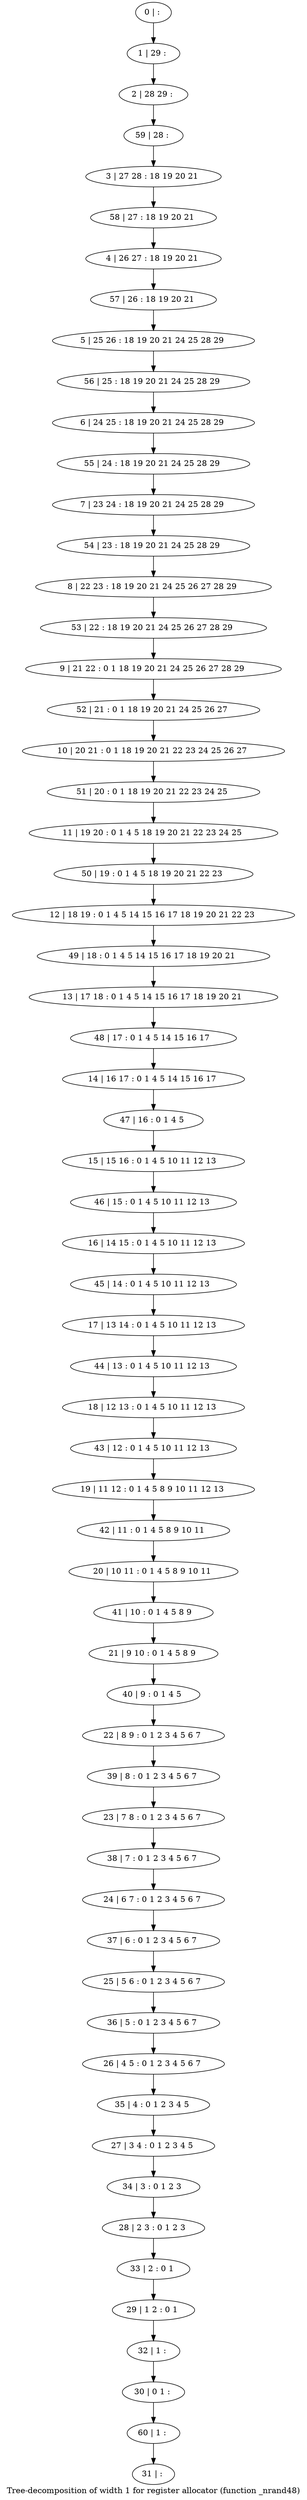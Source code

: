 digraph G {
graph [label="Tree-decomposition of width 1 for register allocator (function _nrand48)"]
0[label="0 | : "];
1[label="1 | 29 : "];
2[label="2 | 28 29 : "];
3[label="3 | 27 28 : 18 19 20 21 "];
4[label="4 | 26 27 : 18 19 20 21 "];
5[label="5 | 25 26 : 18 19 20 21 24 25 28 29 "];
6[label="6 | 24 25 : 18 19 20 21 24 25 28 29 "];
7[label="7 | 23 24 : 18 19 20 21 24 25 28 29 "];
8[label="8 | 22 23 : 18 19 20 21 24 25 26 27 28 29 "];
9[label="9 | 21 22 : 0 1 18 19 20 21 24 25 26 27 28 29 "];
10[label="10 | 20 21 : 0 1 18 19 20 21 22 23 24 25 26 27 "];
11[label="11 | 19 20 : 0 1 4 5 18 19 20 21 22 23 24 25 "];
12[label="12 | 18 19 : 0 1 4 5 14 15 16 17 18 19 20 21 22 23 "];
13[label="13 | 17 18 : 0 1 4 5 14 15 16 17 18 19 20 21 "];
14[label="14 | 16 17 : 0 1 4 5 14 15 16 17 "];
15[label="15 | 15 16 : 0 1 4 5 10 11 12 13 "];
16[label="16 | 14 15 : 0 1 4 5 10 11 12 13 "];
17[label="17 | 13 14 : 0 1 4 5 10 11 12 13 "];
18[label="18 | 12 13 : 0 1 4 5 10 11 12 13 "];
19[label="19 | 11 12 : 0 1 4 5 8 9 10 11 12 13 "];
20[label="20 | 10 11 : 0 1 4 5 8 9 10 11 "];
21[label="21 | 9 10 : 0 1 4 5 8 9 "];
22[label="22 | 8 9 : 0 1 2 3 4 5 6 7 "];
23[label="23 | 7 8 : 0 1 2 3 4 5 6 7 "];
24[label="24 | 6 7 : 0 1 2 3 4 5 6 7 "];
25[label="25 | 5 6 : 0 1 2 3 4 5 6 7 "];
26[label="26 | 4 5 : 0 1 2 3 4 5 6 7 "];
27[label="27 | 3 4 : 0 1 2 3 4 5 "];
28[label="28 | 2 3 : 0 1 2 3 "];
29[label="29 | 1 2 : 0 1 "];
30[label="30 | 0 1 : "];
31[label="31 | : "];
32[label="32 | 1 : "];
33[label="33 | 2 : 0 1 "];
34[label="34 | 3 : 0 1 2 3 "];
35[label="35 | 4 : 0 1 2 3 4 5 "];
36[label="36 | 5 : 0 1 2 3 4 5 6 7 "];
37[label="37 | 6 : 0 1 2 3 4 5 6 7 "];
38[label="38 | 7 : 0 1 2 3 4 5 6 7 "];
39[label="39 | 8 : 0 1 2 3 4 5 6 7 "];
40[label="40 | 9 : 0 1 4 5 "];
41[label="41 | 10 : 0 1 4 5 8 9 "];
42[label="42 | 11 : 0 1 4 5 8 9 10 11 "];
43[label="43 | 12 : 0 1 4 5 10 11 12 13 "];
44[label="44 | 13 : 0 1 4 5 10 11 12 13 "];
45[label="45 | 14 : 0 1 4 5 10 11 12 13 "];
46[label="46 | 15 : 0 1 4 5 10 11 12 13 "];
47[label="47 | 16 : 0 1 4 5 "];
48[label="48 | 17 : 0 1 4 5 14 15 16 17 "];
49[label="49 | 18 : 0 1 4 5 14 15 16 17 18 19 20 21 "];
50[label="50 | 19 : 0 1 4 5 18 19 20 21 22 23 "];
51[label="51 | 20 : 0 1 18 19 20 21 22 23 24 25 "];
52[label="52 | 21 : 0 1 18 19 20 21 24 25 26 27 "];
53[label="53 | 22 : 18 19 20 21 24 25 26 27 28 29 "];
54[label="54 | 23 : 18 19 20 21 24 25 28 29 "];
55[label="55 | 24 : 18 19 20 21 24 25 28 29 "];
56[label="56 | 25 : 18 19 20 21 24 25 28 29 "];
57[label="57 | 26 : 18 19 20 21 "];
58[label="58 | 27 : 18 19 20 21 "];
59[label="59 | 28 : "];
60[label="60 | 1 : "];
0->1 ;
1->2 ;
32->30 ;
29->32 ;
33->29 ;
28->33 ;
34->28 ;
27->34 ;
35->27 ;
26->35 ;
36->26 ;
25->36 ;
37->25 ;
24->37 ;
38->24 ;
23->38 ;
39->23 ;
22->39 ;
40->22 ;
21->40 ;
41->21 ;
20->41 ;
42->20 ;
19->42 ;
43->19 ;
18->43 ;
44->18 ;
17->44 ;
45->17 ;
16->45 ;
46->16 ;
15->46 ;
47->15 ;
14->47 ;
48->14 ;
13->48 ;
49->13 ;
12->49 ;
50->12 ;
11->50 ;
51->11 ;
10->51 ;
52->10 ;
9->52 ;
53->9 ;
8->53 ;
54->8 ;
7->54 ;
55->7 ;
6->55 ;
56->6 ;
5->56 ;
57->5 ;
4->57 ;
58->4 ;
3->58 ;
59->3 ;
2->59 ;
60->31 ;
30->60 ;
}
